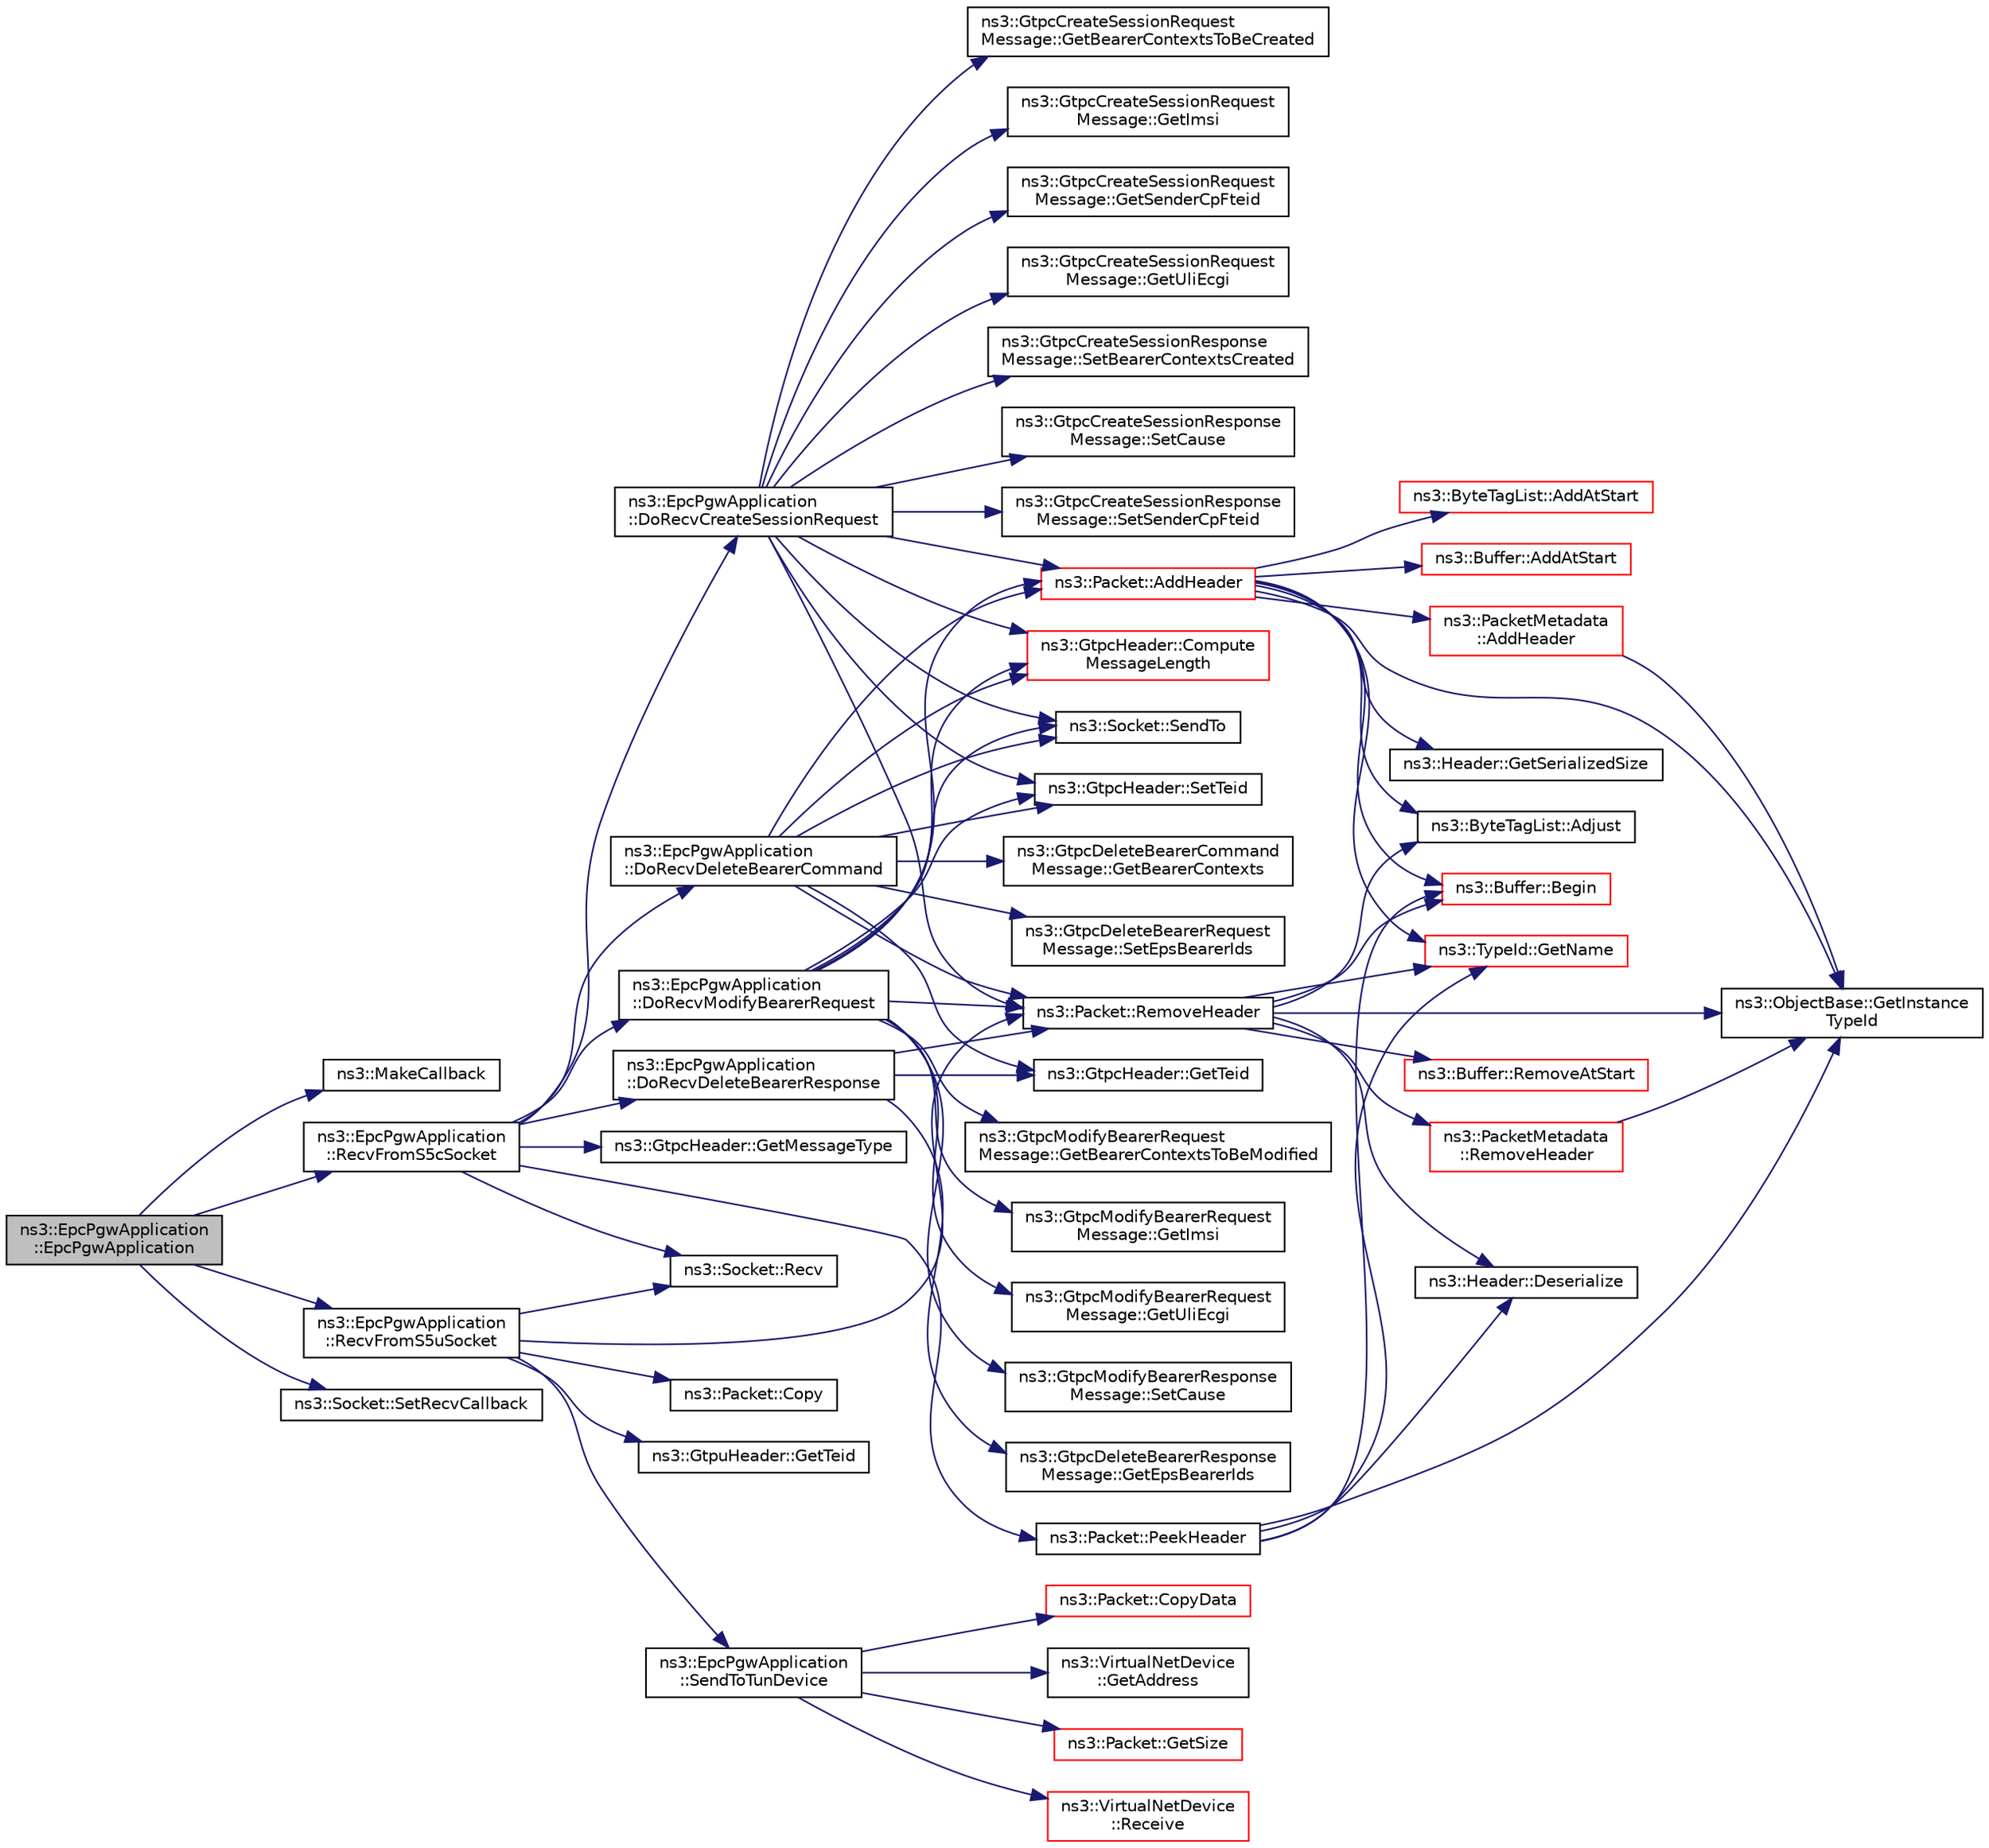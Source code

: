 digraph "ns3::EpcPgwApplication::EpcPgwApplication"
{
 // LATEX_PDF_SIZE
  edge [fontname="Helvetica",fontsize="10",labelfontname="Helvetica",labelfontsize="10"];
  node [fontname="Helvetica",fontsize="10",shape=record];
  rankdir="LR";
  Node1 [label="ns3::EpcPgwApplication\l::EpcPgwApplication",height=0.2,width=0.4,color="black", fillcolor="grey75", style="filled", fontcolor="black",tooltip="Constructor that binds the tap device to the callback methods."];
  Node1 -> Node2 [color="midnightblue",fontsize="10",style="solid",fontname="Helvetica"];
  Node2 [label="ns3::MakeCallback",height=0.2,width=0.4,color="black", fillcolor="white", style="filled",URL="$namespacens3.html#af1dde3c04374147fca0cfe3b0766d664",tooltip="Build Callbacks for class method members which take varying numbers of arguments and potentially retu..."];
  Node1 -> Node3 [color="midnightblue",fontsize="10",style="solid",fontname="Helvetica"];
  Node3 [label="ns3::EpcPgwApplication\l::RecvFromS5cSocket",height=0.2,width=0.4,color="black", fillcolor="white", style="filled",URL="$classns3_1_1_epc_pgw_application.html#a57368f0b1bd18145be17ec256f4ac803",tooltip="Method to be assigned to the receiver callback of the S5-C socket."];
  Node3 -> Node4 [color="midnightblue",fontsize="10",style="solid",fontname="Helvetica"];
  Node4 [label="ns3::EpcPgwApplication\l::DoRecvCreateSessionRequest",height=0.2,width=0.4,color="black", fillcolor="white", style="filled",URL="$classns3_1_1_epc_pgw_application.html#ac5157cc7794f34ab7e739c60e78c9201",tooltip="Process Create Session Request message."];
  Node4 -> Node5 [color="midnightblue",fontsize="10",style="solid",fontname="Helvetica"];
  Node5 [label="ns3::Packet::AddHeader",height=0.2,width=0.4,color="red", fillcolor="white", style="filled",URL="$classns3_1_1_packet.html#a465108c595a0bc592095cbcab1832ed8",tooltip="Add header to this packet."];
  Node5 -> Node6 [color="midnightblue",fontsize="10",style="solid",fontname="Helvetica"];
  Node6 [label="ns3::ByteTagList::AddAtStart",height=0.2,width=0.4,color="red", fillcolor="white", style="filled",URL="$classns3_1_1_byte_tag_list.html#acb4563fbe4299c55af41ba7a166b71d5",tooltip="Make sure that all offsets are bigger than prependOffset which represents the location where new byte..."];
  Node5 -> Node12 [color="midnightblue",fontsize="10",style="solid",fontname="Helvetica"];
  Node12 [label="ns3::Buffer::AddAtStart",height=0.2,width=0.4,color="red", fillcolor="white", style="filled",URL="$classns3_1_1_buffer.html#a8abd8164c3671d3dadc98fc66fade7b1",tooltip=" "];
  Node5 -> Node22 [color="midnightblue",fontsize="10",style="solid",fontname="Helvetica"];
  Node22 [label="ns3::PacketMetadata\l::AddHeader",height=0.2,width=0.4,color="red", fillcolor="white", style="filled",URL="$classns3_1_1_packet_metadata.html#abdce736c4c5f647242f0808c0d2f9249",tooltip="Add an header."];
  Node22 -> Node35 [color="midnightblue",fontsize="10",style="solid",fontname="Helvetica"];
  Node35 [label="ns3::ObjectBase::GetInstance\lTypeId",height=0.2,width=0.4,color="black", fillcolor="white", style="filled",URL="$classns3_1_1_object_base.html#abe5b43a6f5b99a92a4c3122db31f06fb",tooltip="Get the most derived TypeId for this Object."];
  Node5 -> Node42 [color="midnightblue",fontsize="10",style="solid",fontname="Helvetica"];
  Node42 [label="ns3::ByteTagList::Adjust",height=0.2,width=0.4,color="black", fillcolor="white", style="filled",URL="$classns3_1_1_byte_tag_list.html#a1fec06d7e6daaf8039cf2a148e4090f2",tooltip="Adjust the offsets stored internally by the adjustment delta."];
  Node5 -> Node43 [color="midnightblue",fontsize="10",style="solid",fontname="Helvetica"];
  Node43 [label="ns3::Buffer::Begin",height=0.2,width=0.4,color="red", fillcolor="white", style="filled",URL="$classns3_1_1_buffer.html#acb977a0179de9abe4e295ce22023b4ca",tooltip=" "];
  Node5 -> Node35 [color="midnightblue",fontsize="10",style="solid",fontname="Helvetica"];
  Node5 -> Node44 [color="midnightblue",fontsize="10",style="solid",fontname="Helvetica"];
  Node44 [label="ns3::TypeId::GetName",height=0.2,width=0.4,color="red", fillcolor="white", style="filled",URL="$classns3_1_1_type_id.html#abc4965475a579c2afdc668d7a7d58374",tooltip="Get the name."];
  Node5 -> Node48 [color="midnightblue",fontsize="10",style="solid",fontname="Helvetica"];
  Node48 [label="ns3::Header::GetSerializedSize",height=0.2,width=0.4,color="black", fillcolor="white", style="filled",URL="$classns3_1_1_header.html#a6ef0497eabc1b1fb0ad42738eb73f934",tooltip=" "];
  Node4 -> Node50 [color="midnightblue",fontsize="10",style="solid",fontname="Helvetica"];
  Node50 [label="ns3::GtpcHeader::Compute\lMessageLength",height=0.2,width=0.4,color="red", fillcolor="white", style="filled",URL="$classns3_1_1_gtpc_header.html#a25fb538a0d0f0a5eee9b6eeea8e4b9ba",tooltip=" "];
  Node4 -> Node53 [color="midnightblue",fontsize="10",style="solid",fontname="Helvetica"];
  Node53 [label="ns3::GtpcCreateSessionRequest\lMessage::GetBearerContextsToBeCreated",height=0.2,width=0.4,color="black", fillcolor="white", style="filled",URL="$classns3_1_1_gtpc_create_session_request_message.html#a8f4bff550142ed3adc18265f14967ef0",tooltip=" "];
  Node4 -> Node54 [color="midnightblue",fontsize="10",style="solid",fontname="Helvetica"];
  Node54 [label="ns3::GtpcCreateSessionRequest\lMessage::GetImsi",height=0.2,width=0.4,color="black", fillcolor="white", style="filled",URL="$classns3_1_1_gtpc_create_session_request_message.html#a1e5b6bace576b912aed560500e9f70b0",tooltip=" "];
  Node4 -> Node55 [color="midnightblue",fontsize="10",style="solid",fontname="Helvetica"];
  Node55 [label="ns3::GtpcCreateSessionRequest\lMessage::GetSenderCpFteid",height=0.2,width=0.4,color="black", fillcolor="white", style="filled",URL="$classns3_1_1_gtpc_create_session_request_message.html#a4907431a3e5c80a26d6f9fbba30aff1a",tooltip=" "];
  Node4 -> Node56 [color="midnightblue",fontsize="10",style="solid",fontname="Helvetica"];
  Node56 [label="ns3::GtpcCreateSessionRequest\lMessage::GetUliEcgi",height=0.2,width=0.4,color="black", fillcolor="white", style="filled",URL="$classns3_1_1_gtpc_create_session_request_message.html#a4aba304467d4c0e58be5d8ca3d15de49",tooltip=" "];
  Node4 -> Node57 [color="midnightblue",fontsize="10",style="solid",fontname="Helvetica"];
  Node57 [label="ns3::Packet::RemoveHeader",height=0.2,width=0.4,color="black", fillcolor="white", style="filled",URL="$classns3_1_1_packet.html#a0961eccf975d75f902d40956c93ba63e",tooltip="Deserialize and remove the header from the internal buffer."];
  Node57 -> Node42 [color="midnightblue",fontsize="10",style="solid",fontname="Helvetica"];
  Node57 -> Node43 [color="midnightblue",fontsize="10",style="solid",fontname="Helvetica"];
  Node57 -> Node58 [color="midnightblue",fontsize="10",style="solid",fontname="Helvetica"];
  Node58 [label="ns3::Header::Deserialize",height=0.2,width=0.4,color="black", fillcolor="white", style="filled",URL="$classns3_1_1_header.html#a78be9400bb66b2a8543606f395ef5396",tooltip=" "];
  Node57 -> Node35 [color="midnightblue",fontsize="10",style="solid",fontname="Helvetica"];
  Node57 -> Node44 [color="midnightblue",fontsize="10",style="solid",fontname="Helvetica"];
  Node57 -> Node59 [color="midnightblue",fontsize="10",style="solid",fontname="Helvetica"];
  Node59 [label="ns3::Buffer::RemoveAtStart",height=0.2,width=0.4,color="red", fillcolor="white", style="filled",URL="$classns3_1_1_buffer.html#adeecbb3e8f518aec6fee0437578ade4b",tooltip=" "];
  Node57 -> Node60 [color="midnightblue",fontsize="10",style="solid",fontname="Helvetica"];
  Node60 [label="ns3::PacketMetadata\l::RemoveHeader",height=0.2,width=0.4,color="red", fillcolor="white", style="filled",URL="$classns3_1_1_packet_metadata.html#afa8a589ec783d4998516d7f39f21242d",tooltip="Remove an header."];
  Node60 -> Node35 [color="midnightblue",fontsize="10",style="solid",fontname="Helvetica"];
  Node4 -> Node61 [color="midnightblue",fontsize="10",style="solid",fontname="Helvetica"];
  Node61 [label="ns3::Socket::SendTo",height=0.2,width=0.4,color="black", fillcolor="white", style="filled",URL="$classns3_1_1_socket.html#af898fce6a58e0dbba23c1c6de1d4220e",tooltip="Send data to a specified peer."];
  Node4 -> Node62 [color="midnightblue",fontsize="10",style="solid",fontname="Helvetica"];
  Node62 [label="ns3::GtpcCreateSessionResponse\lMessage::SetBearerContextsCreated",height=0.2,width=0.4,color="black", fillcolor="white", style="filled",URL="$classns3_1_1_gtpc_create_session_response_message.html#a4b901219c9d91a8fd492198fc1c8993b",tooltip=" "];
  Node4 -> Node63 [color="midnightblue",fontsize="10",style="solid",fontname="Helvetica"];
  Node63 [label="ns3::GtpcCreateSessionResponse\lMessage::SetCause",height=0.2,width=0.4,color="black", fillcolor="white", style="filled",URL="$classns3_1_1_gtpc_create_session_response_message.html#a1cee3047607ec85e11fea95f3e93445a",tooltip=" "];
  Node4 -> Node64 [color="midnightblue",fontsize="10",style="solid",fontname="Helvetica"];
  Node64 [label="ns3::GtpcCreateSessionResponse\lMessage::SetSenderCpFteid",height=0.2,width=0.4,color="black", fillcolor="white", style="filled",URL="$classns3_1_1_gtpc_create_session_response_message.html#a855667d0b50e88294b58c834f5f39963",tooltip=" "];
  Node4 -> Node65 [color="midnightblue",fontsize="10",style="solid",fontname="Helvetica"];
  Node65 [label="ns3::GtpcHeader::SetTeid",height=0.2,width=0.4,color="black", fillcolor="white", style="filled",URL="$classns3_1_1_gtpc_header.html#ad24f54ad6fedb0c9202d5ddf62ccd08e",tooltip="Set TEID."];
  Node3 -> Node66 [color="midnightblue",fontsize="10",style="solid",fontname="Helvetica"];
  Node66 [label="ns3::EpcPgwApplication\l::DoRecvDeleteBearerCommand",height=0.2,width=0.4,color="black", fillcolor="white", style="filled",URL="$classns3_1_1_epc_pgw_application.html#a5dad0d06ababb2dccf8076d91c3c1922",tooltip="Process Delete Bearer Command message."];
  Node66 -> Node5 [color="midnightblue",fontsize="10",style="solid",fontname="Helvetica"];
  Node66 -> Node50 [color="midnightblue",fontsize="10",style="solid",fontname="Helvetica"];
  Node66 -> Node67 [color="midnightblue",fontsize="10",style="solid",fontname="Helvetica"];
  Node67 [label="ns3::GtpcDeleteBearerCommand\lMessage::GetBearerContexts",height=0.2,width=0.4,color="black", fillcolor="white", style="filled",URL="$classns3_1_1_gtpc_delete_bearer_command_message.html#a426d7c868efbe7d856ae53d1d6af6557",tooltip=" "];
  Node66 -> Node68 [color="midnightblue",fontsize="10",style="solid",fontname="Helvetica"];
  Node68 [label="ns3::GtpcHeader::GetTeid",height=0.2,width=0.4,color="black", fillcolor="white", style="filled",URL="$classns3_1_1_gtpc_header.html#af1a956b1f3699a05a177ec5ab4cba90d",tooltip="Get TEID."];
  Node66 -> Node57 [color="midnightblue",fontsize="10",style="solid",fontname="Helvetica"];
  Node66 -> Node61 [color="midnightblue",fontsize="10",style="solid",fontname="Helvetica"];
  Node66 -> Node69 [color="midnightblue",fontsize="10",style="solid",fontname="Helvetica"];
  Node69 [label="ns3::GtpcDeleteBearerRequest\lMessage::SetEpsBearerIds",height=0.2,width=0.4,color="black", fillcolor="white", style="filled",URL="$classns3_1_1_gtpc_delete_bearer_request_message.html#aeaa935fe07077719ce7708222f1ea47a",tooltip=" "];
  Node66 -> Node65 [color="midnightblue",fontsize="10",style="solid",fontname="Helvetica"];
  Node3 -> Node70 [color="midnightblue",fontsize="10",style="solid",fontname="Helvetica"];
  Node70 [label="ns3::EpcPgwApplication\l::DoRecvDeleteBearerResponse",height=0.2,width=0.4,color="black", fillcolor="white", style="filled",URL="$classns3_1_1_epc_pgw_application.html#a515622ad0043d1869bfb429c36a285ff",tooltip="Process Delete Bearer Response message."];
  Node70 -> Node71 [color="midnightblue",fontsize="10",style="solid",fontname="Helvetica"];
  Node71 [label="ns3::GtpcDeleteBearerResponse\lMessage::GetEpsBearerIds",height=0.2,width=0.4,color="black", fillcolor="white", style="filled",URL="$classns3_1_1_gtpc_delete_bearer_response_message.html#a539c959bb3bc27adaf274496acd4aca7",tooltip=" "];
  Node70 -> Node68 [color="midnightblue",fontsize="10",style="solid",fontname="Helvetica"];
  Node70 -> Node57 [color="midnightblue",fontsize="10",style="solid",fontname="Helvetica"];
  Node3 -> Node72 [color="midnightblue",fontsize="10",style="solid",fontname="Helvetica"];
  Node72 [label="ns3::EpcPgwApplication\l::DoRecvModifyBearerRequest",height=0.2,width=0.4,color="black", fillcolor="white", style="filled",URL="$classns3_1_1_epc_pgw_application.html#abed04334429980051575c13b97c37cad",tooltip="Process Modify Bearer Request message."];
  Node72 -> Node5 [color="midnightblue",fontsize="10",style="solid",fontname="Helvetica"];
  Node72 -> Node50 [color="midnightblue",fontsize="10",style="solid",fontname="Helvetica"];
  Node72 -> Node73 [color="midnightblue",fontsize="10",style="solid",fontname="Helvetica"];
  Node73 [label="ns3::GtpcModifyBearerRequest\lMessage::GetBearerContextsToBeModified",height=0.2,width=0.4,color="black", fillcolor="white", style="filled",URL="$classns3_1_1_gtpc_modify_bearer_request_message.html#a4d7287ee8b4c93d688d154693366492e",tooltip=" "];
  Node72 -> Node74 [color="midnightblue",fontsize="10",style="solid",fontname="Helvetica"];
  Node74 [label="ns3::GtpcModifyBearerRequest\lMessage::GetImsi",height=0.2,width=0.4,color="black", fillcolor="white", style="filled",URL="$classns3_1_1_gtpc_modify_bearer_request_message.html#a09a2d89209524ccc86240bc939b0f3a0",tooltip=" "];
  Node72 -> Node75 [color="midnightblue",fontsize="10",style="solid",fontname="Helvetica"];
  Node75 [label="ns3::GtpcModifyBearerRequest\lMessage::GetUliEcgi",height=0.2,width=0.4,color="black", fillcolor="white", style="filled",URL="$classns3_1_1_gtpc_modify_bearer_request_message.html#a1f22ed327dd15e9d4a641acce42cff65",tooltip=" "];
  Node72 -> Node57 [color="midnightblue",fontsize="10",style="solid",fontname="Helvetica"];
  Node72 -> Node61 [color="midnightblue",fontsize="10",style="solid",fontname="Helvetica"];
  Node72 -> Node76 [color="midnightblue",fontsize="10",style="solid",fontname="Helvetica"];
  Node76 [label="ns3::GtpcModifyBearerResponse\lMessage::SetCause",height=0.2,width=0.4,color="black", fillcolor="white", style="filled",URL="$classns3_1_1_gtpc_modify_bearer_response_message.html#a7c7dfed1a404f1948421189dedaede5d",tooltip=" "];
  Node72 -> Node65 [color="midnightblue",fontsize="10",style="solid",fontname="Helvetica"];
  Node3 -> Node77 [color="midnightblue",fontsize="10",style="solid",fontname="Helvetica"];
  Node77 [label="ns3::GtpcHeader::GetMessageType",height=0.2,width=0.4,color="black", fillcolor="white", style="filled",URL="$classns3_1_1_gtpc_header.html#a2ff669b1604efcbeff761fda5dc0936d",tooltip="Get message type."];
  Node3 -> Node78 [color="midnightblue",fontsize="10",style="solid",fontname="Helvetica"];
  Node78 [label="ns3::Packet::PeekHeader",height=0.2,width=0.4,color="black", fillcolor="white", style="filled",URL="$classns3_1_1_packet.html#acc152757db7d44974640b089335b7003",tooltip="Deserialize but does not remove the header from the internal buffer."];
  Node78 -> Node43 [color="midnightblue",fontsize="10",style="solid",fontname="Helvetica"];
  Node78 -> Node58 [color="midnightblue",fontsize="10",style="solid",fontname="Helvetica"];
  Node78 -> Node35 [color="midnightblue",fontsize="10",style="solid",fontname="Helvetica"];
  Node78 -> Node44 [color="midnightblue",fontsize="10",style="solid",fontname="Helvetica"];
  Node3 -> Node79 [color="midnightblue",fontsize="10",style="solid",fontname="Helvetica"];
  Node79 [label="ns3::Socket::Recv",height=0.2,width=0.4,color="black", fillcolor="white", style="filled",URL="$classns3_1_1_socket.html#a8949b1f844aae563446f2f4c5be8827a",tooltip="Read data from the socket."];
  Node1 -> Node80 [color="midnightblue",fontsize="10",style="solid",fontname="Helvetica"];
  Node80 [label="ns3::EpcPgwApplication\l::RecvFromS5uSocket",height=0.2,width=0.4,color="black", fillcolor="white", style="filled",URL="$classns3_1_1_epc_pgw_application.html#a377d80102b59dd9ac2b9803e04ea2ba3",tooltip="Method to be assigned to the receiver callback of the S5-U socket."];
  Node80 -> Node81 [color="midnightblue",fontsize="10",style="solid",fontname="Helvetica"];
  Node81 [label="ns3::Packet::Copy",height=0.2,width=0.4,color="black", fillcolor="white", style="filled",URL="$classns3_1_1_packet.html#afb38be706cfc761bc1c0591f595fc1b7",tooltip="performs a COW copy of the packet."];
  Node80 -> Node82 [color="midnightblue",fontsize="10",style="solid",fontname="Helvetica"];
  Node82 [label="ns3::GtpuHeader::GetTeid",height=0.2,width=0.4,color="black", fillcolor="white", style="filled",URL="$classns3_1_1_gtpu_header.html#ad01a8eb0579ee8d14dd4ce761f02b936",tooltip="Get a tunnel endpoint identificator (TEID)"];
  Node80 -> Node79 [color="midnightblue",fontsize="10",style="solid",fontname="Helvetica"];
  Node80 -> Node57 [color="midnightblue",fontsize="10",style="solid",fontname="Helvetica"];
  Node80 -> Node83 [color="midnightblue",fontsize="10",style="solid",fontname="Helvetica"];
  Node83 [label="ns3::EpcPgwApplication\l::SendToTunDevice",height=0.2,width=0.4,color="black", fillcolor="white", style="filled",URL="$classns3_1_1_epc_pgw_application.html#a19347bf9be79fd63380ca317b08eda67",tooltip="Send a data packet to the internet via the SGi interface of the PGW."];
  Node83 -> Node84 [color="midnightblue",fontsize="10",style="solid",fontname="Helvetica"];
  Node84 [label="ns3::Packet::CopyData",height=0.2,width=0.4,color="red", fillcolor="white", style="filled",URL="$classns3_1_1_packet.html#a5bafd70ccf970b10524e2d61afd39dc1",tooltip="Copy the packet contents to a byte buffer."];
  Node83 -> Node86 [color="midnightblue",fontsize="10",style="solid",fontname="Helvetica"];
  Node86 [label="ns3::VirtualNetDevice\l::GetAddress",height=0.2,width=0.4,color="black", fillcolor="white", style="filled",URL="$classns3_1_1_virtual_net_device.html#a7d96724e77035477f7b3fa973551fc91",tooltip=" "];
  Node83 -> Node87 [color="midnightblue",fontsize="10",style="solid",fontname="Helvetica"];
  Node87 [label="ns3::Packet::GetSize",height=0.2,width=0.4,color="red", fillcolor="white", style="filled",URL="$classns3_1_1_packet.html#afff7cb1ff518ee6dc0d424e10a5ad6ec",tooltip="Returns the the size in bytes of the packet (including the zero-filled initial payload)."];
  Node83 -> Node89 [color="midnightblue",fontsize="10",style="solid",fontname="Helvetica"];
  Node89 [label="ns3::VirtualNetDevice\l::Receive",height=0.2,width=0.4,color="red", fillcolor="white", style="filled",URL="$classns3_1_1_virtual_net_device.html#a4e13d506dae86955be99116c23034e28",tooltip=" "];
  Node1 -> Node93 [color="midnightblue",fontsize="10",style="solid",fontname="Helvetica"];
  Node93 [label="ns3::Socket::SetRecvCallback",height=0.2,width=0.4,color="black", fillcolor="white", style="filled",URL="$classns3_1_1_socket.html#a243f7835ef1a85f9270fd3577e3a40da",tooltip="Notify application when new data is available to be read."];
}
